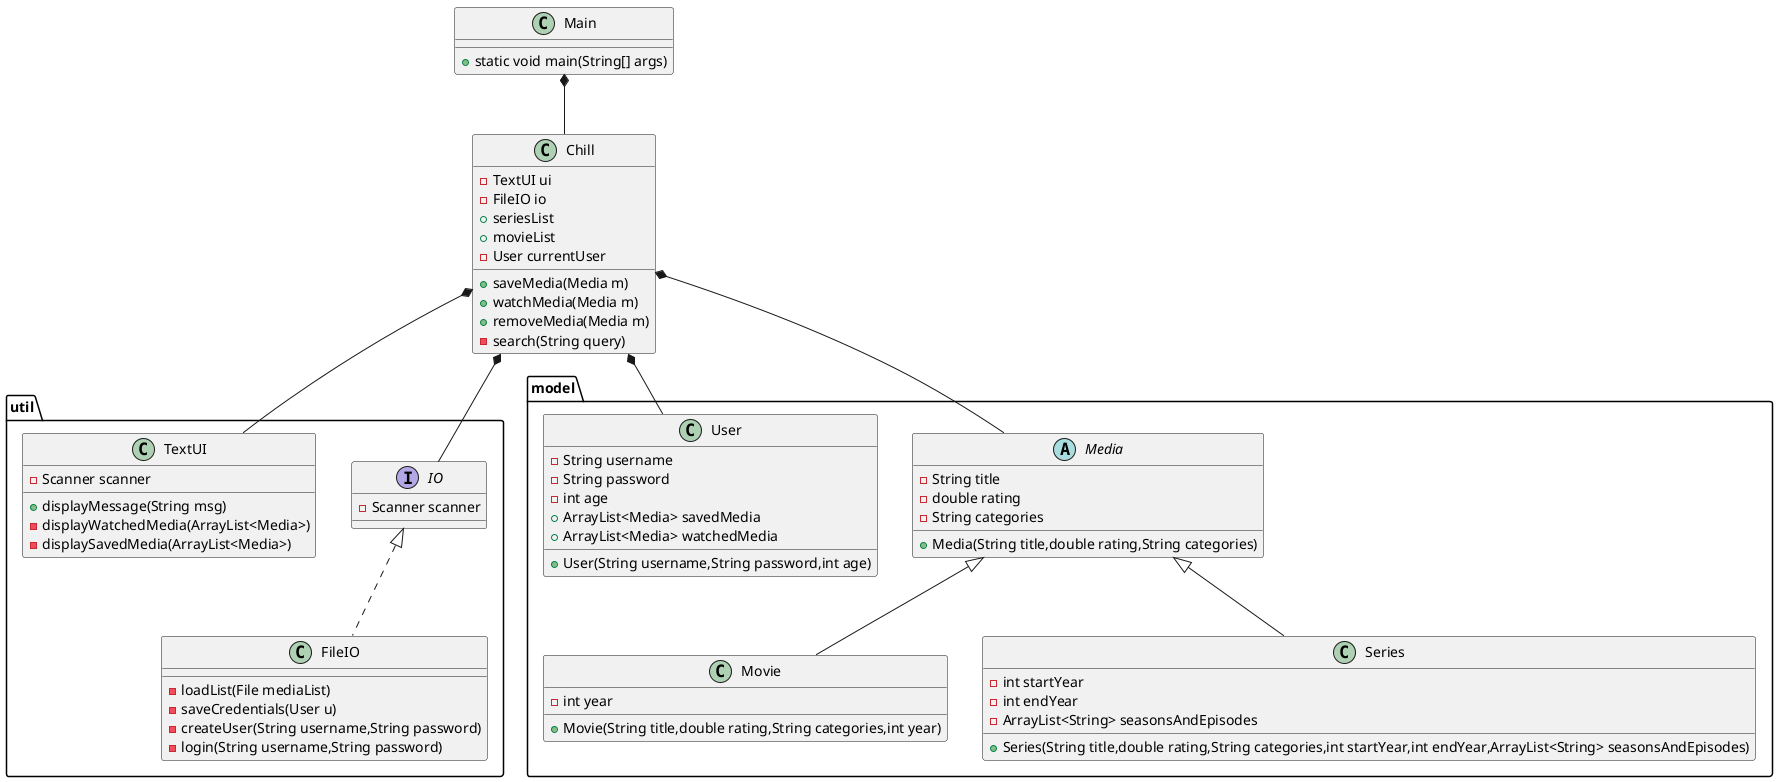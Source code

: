@startuml
'https://plantuml.com/class-diagram

class Main{
    +static void main(String[] args)
}

class Chill{
    -TextUI ui
    -FileIO io
    +seriesList
    +movieList
    -User currentUser
    +saveMedia(Media m)
    +watchMedia(Media m)
    +removeMedia(Media m)
    -search(String query)
}

package "util"{
    Interface IO{
        -Scanner scanner
    }

    class FileIO implements IO{
        -loadList(File mediaList)
        -saveCredentials(User u)
        -createUser(String username,String password)
        -login(String username,String password)
    }

    class TextUI{
        -Scanner scanner
        +displayMessage(String msg)
        -displayWatchedMedia(ArrayList<Media>)
        -displaySavedMedia(ArrayList<Media>)
    }
}

package "model"{
    abstract class Media{
        -String title
        -double rating
        -String categories
        +Media(String title,double rating,String categories)
    }

    class Movie extends Media{
        -int year
        +Movie(String title,double rating,String categories,int year)
    }

    class Series extends Media{
        -int startYear
        -int endYear
        -ArrayList<String> seasonsAndEpisodes
        +Series(String title,double rating,String categories,int startYear,int endYear,ArrayList<String> seasonsAndEpisodes)
    }

    class User{
        -String username
        -String password
        -int age
        +ArrayList<Media> savedMedia
        +ArrayList<Media> watchedMedia
        +User(String username,String password,int age)
    }
}

Main *-- Chill
Chill *-- TextUI
Chill *-- User
Chill *-- Media
Chill *-- IO


@enduml